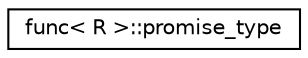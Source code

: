digraph "Graphical Class Hierarchy"
{
  edge [fontname="Helvetica",fontsize="10",labelfontname="Helvetica",labelfontsize="10"];
  node [fontname="Helvetica",fontsize="10",shape=record];
  rankdir="LR";
  Node0 [label="func\< R \>::promise_type",height=0.2,width=0.4,color="black", fillcolor="white", style="filled",URL="$structfunc_1_1promise__type.html"];
}
